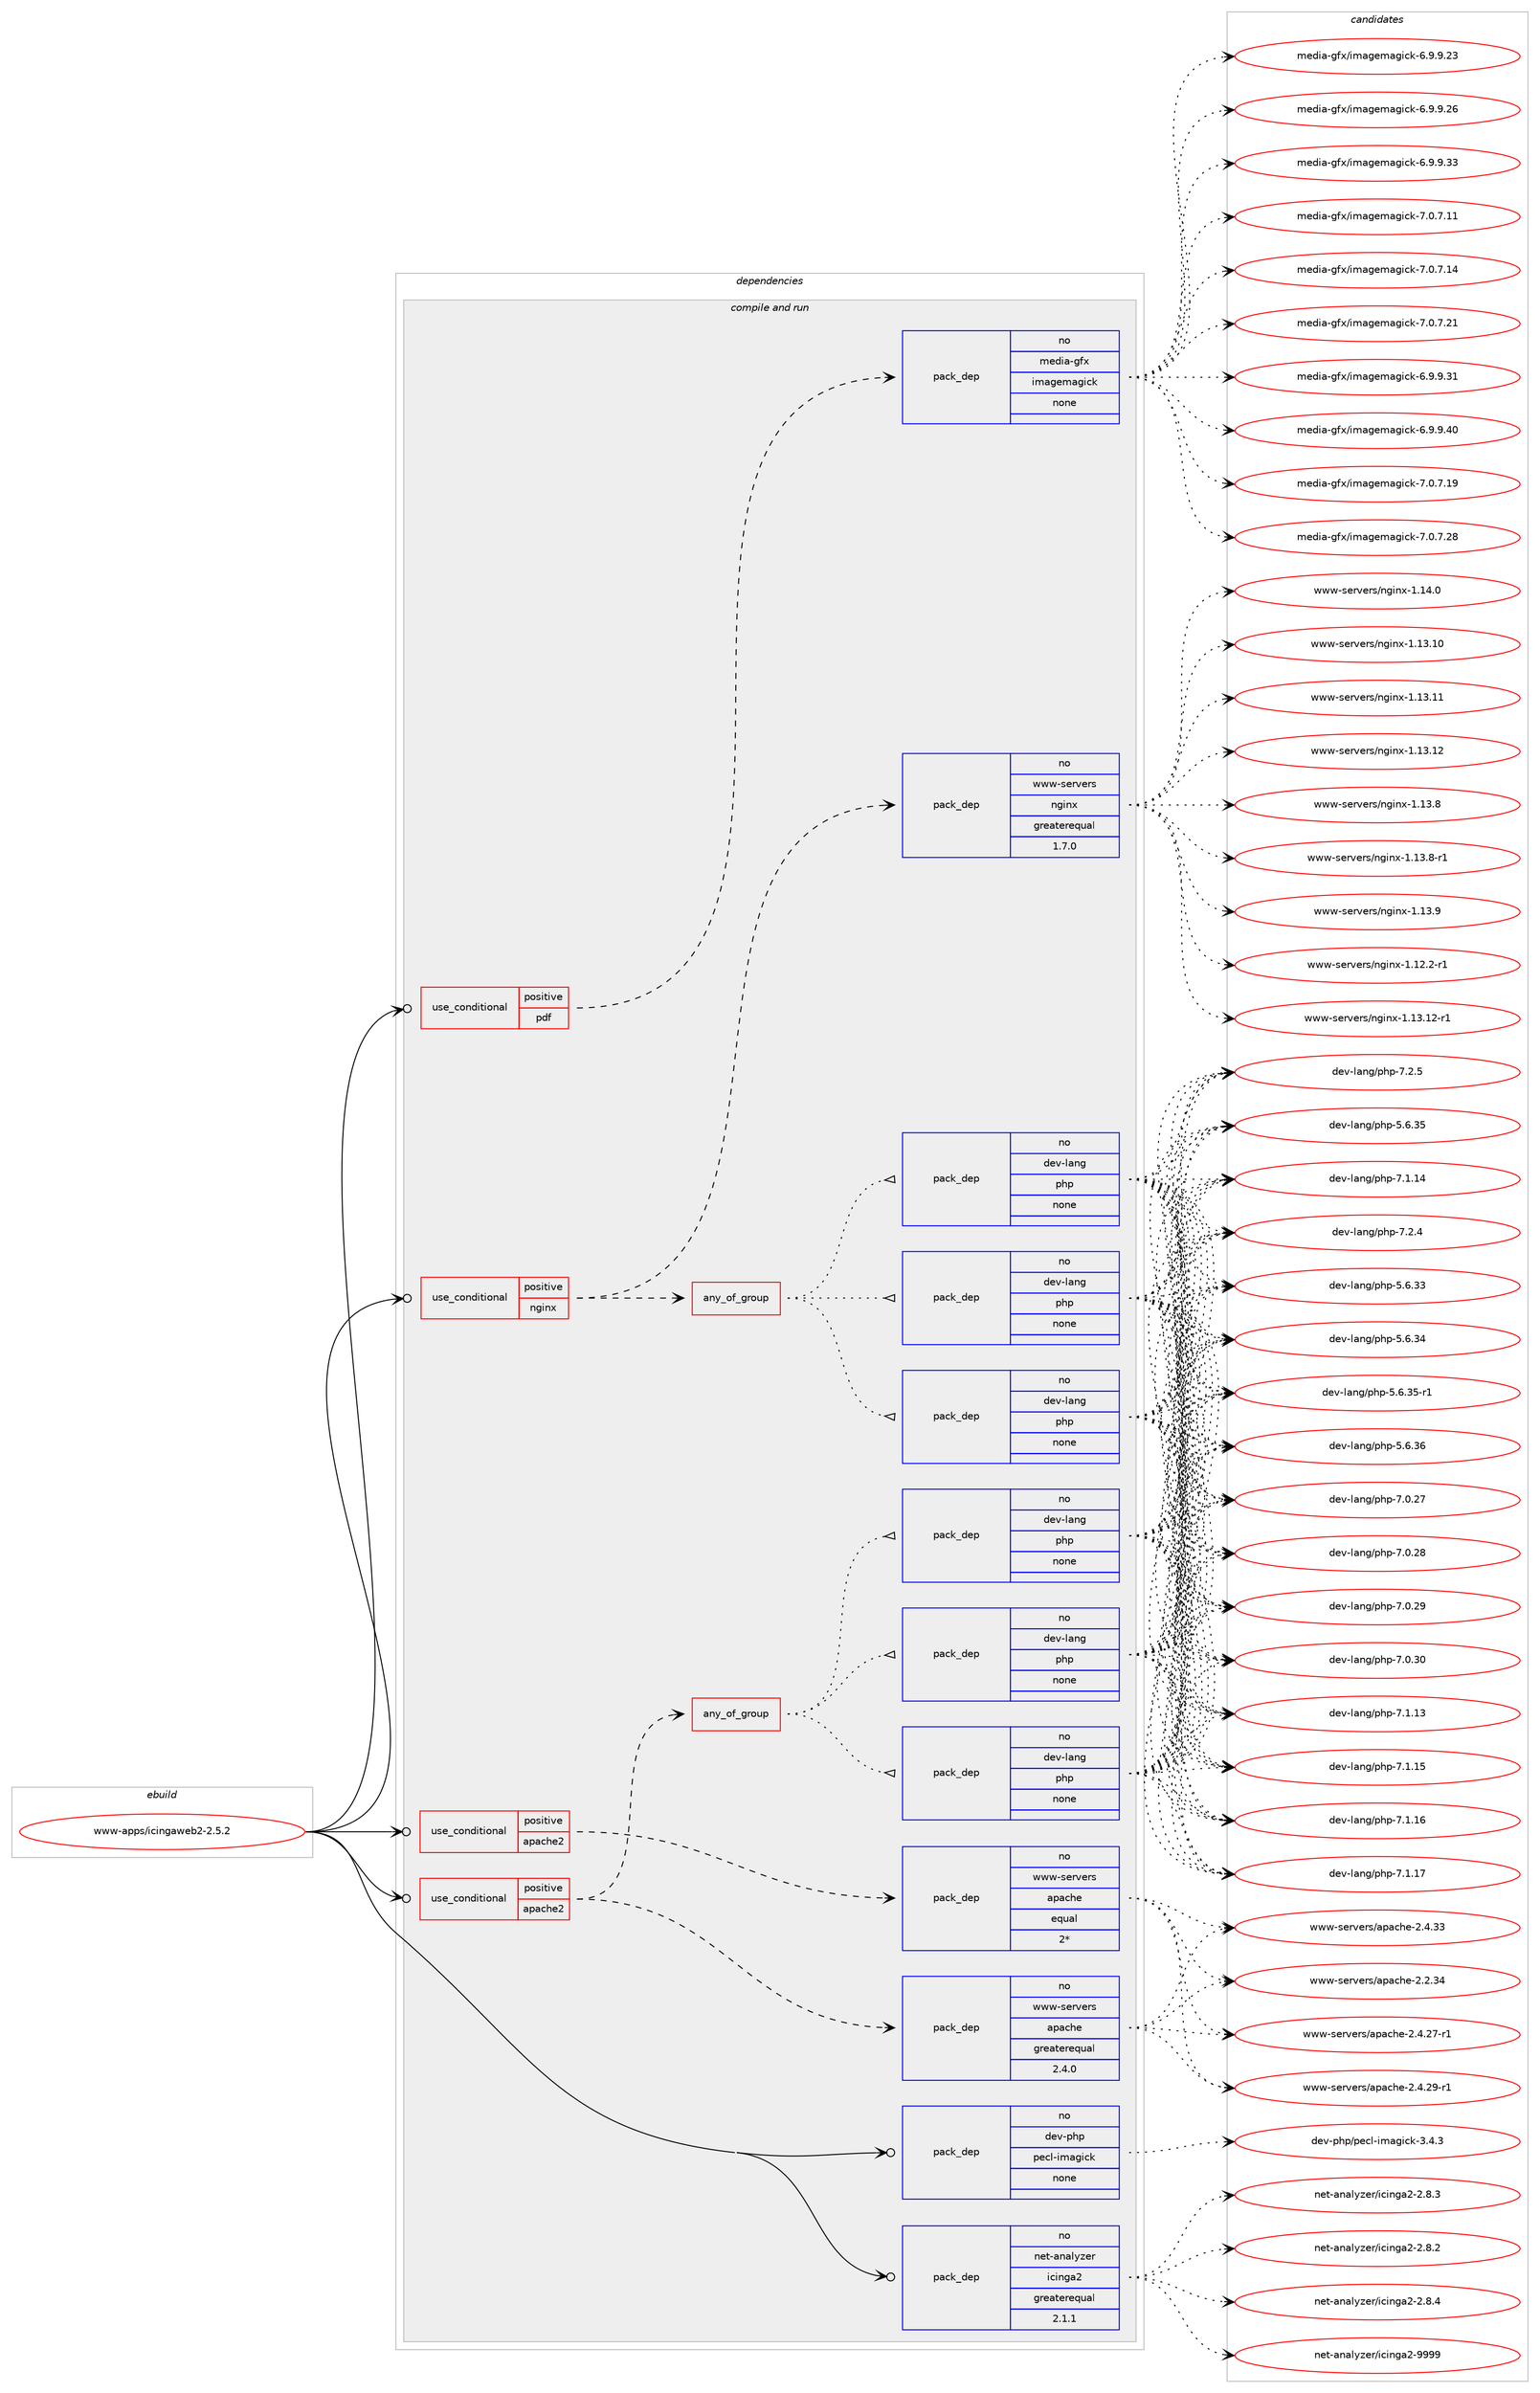 digraph prolog {

# *************
# Graph options
# *************

newrank=true;
concentrate=true;
compound=true;
graph [rankdir=LR,fontname=Helvetica,fontsize=10,ranksep=1.5];#, ranksep=2.5, nodesep=0.2];
edge  [arrowhead=vee];
node  [fontname=Helvetica,fontsize=10];

# **********
# The ebuild
# **********

subgraph cluster_leftcol {
color=gray;
rank=same;
label=<<i>ebuild</i>>;
id [label="www-apps/icingaweb2-2.5.2", color=red, width=4, href="../www-apps/icingaweb2-2.5.2.svg"];
}

# ****************
# The dependencies
# ****************

subgraph cluster_midcol {
color=gray;
label=<<i>dependencies</i>>;
subgraph cluster_compile {
fillcolor="#eeeeee";
style=filled;
label=<<i>compile</i>>;
}
subgraph cluster_compileandrun {
fillcolor="#eeeeee";
style=filled;
label=<<i>compile and run</i>>;
subgraph cond823 {
dependency8894 [label=<<TABLE BORDER="0" CELLBORDER="1" CELLSPACING="0" CELLPADDING="4"><TR><TD ROWSPAN="3" CELLPADDING="10">use_conditional</TD></TR><TR><TD>positive</TD></TR><TR><TD>apache2</TD></TR></TABLE>>, shape=none, color=red];
subgraph pack7966 {
dependency8895 [label=<<TABLE BORDER="0" CELLBORDER="1" CELLSPACING="0" CELLPADDING="4" WIDTH="220"><TR><TD ROWSPAN="6" CELLPADDING="30">pack_dep</TD></TR><TR><TD WIDTH="110">no</TD></TR><TR><TD>www-servers</TD></TR><TR><TD>apache</TD></TR><TR><TD>equal</TD></TR><TR><TD>2*</TD></TR></TABLE>>, shape=none, color=blue];
}
dependency8894:e -> dependency8895:w [weight=20,style="dashed",arrowhead="vee"];
}
id:e -> dependency8894:w [weight=20,style="solid",arrowhead="odotvee"];
subgraph cond824 {
dependency8896 [label=<<TABLE BORDER="0" CELLBORDER="1" CELLSPACING="0" CELLPADDING="4"><TR><TD ROWSPAN="3" CELLPADDING="10">use_conditional</TD></TR><TR><TD>positive</TD></TR><TR><TD>apache2</TD></TR></TABLE>>, shape=none, color=red];
subgraph pack7967 {
dependency8897 [label=<<TABLE BORDER="0" CELLBORDER="1" CELLSPACING="0" CELLPADDING="4" WIDTH="220"><TR><TD ROWSPAN="6" CELLPADDING="30">pack_dep</TD></TR><TR><TD WIDTH="110">no</TD></TR><TR><TD>www-servers</TD></TR><TR><TD>apache</TD></TR><TR><TD>greaterequal</TD></TR><TR><TD>2.4.0</TD></TR></TABLE>>, shape=none, color=blue];
}
dependency8896:e -> dependency8897:w [weight=20,style="dashed",arrowhead="vee"];
subgraph any100 {
dependency8898 [label=<<TABLE BORDER="0" CELLBORDER="1" CELLSPACING="0" CELLPADDING="4"><TR><TD CELLPADDING="10">any_of_group</TD></TR></TABLE>>, shape=none, color=red];subgraph pack7968 {
dependency8899 [label=<<TABLE BORDER="0" CELLBORDER="1" CELLSPACING="0" CELLPADDING="4" WIDTH="220"><TR><TD ROWSPAN="6" CELLPADDING="30">pack_dep</TD></TR><TR><TD WIDTH="110">no</TD></TR><TR><TD>dev-lang</TD></TR><TR><TD>php</TD></TR><TR><TD>none</TD></TR><TR><TD></TD></TR></TABLE>>, shape=none, color=blue];
}
dependency8898:e -> dependency8899:w [weight=20,style="dotted",arrowhead="oinv"];
subgraph pack7969 {
dependency8900 [label=<<TABLE BORDER="0" CELLBORDER="1" CELLSPACING="0" CELLPADDING="4" WIDTH="220"><TR><TD ROWSPAN="6" CELLPADDING="30">pack_dep</TD></TR><TR><TD WIDTH="110">no</TD></TR><TR><TD>dev-lang</TD></TR><TR><TD>php</TD></TR><TR><TD>none</TD></TR><TR><TD></TD></TR></TABLE>>, shape=none, color=blue];
}
dependency8898:e -> dependency8900:w [weight=20,style="dotted",arrowhead="oinv"];
subgraph pack7970 {
dependency8901 [label=<<TABLE BORDER="0" CELLBORDER="1" CELLSPACING="0" CELLPADDING="4" WIDTH="220"><TR><TD ROWSPAN="6" CELLPADDING="30">pack_dep</TD></TR><TR><TD WIDTH="110">no</TD></TR><TR><TD>dev-lang</TD></TR><TR><TD>php</TD></TR><TR><TD>none</TD></TR><TR><TD></TD></TR></TABLE>>, shape=none, color=blue];
}
dependency8898:e -> dependency8901:w [weight=20,style="dotted",arrowhead="oinv"];
}
dependency8896:e -> dependency8898:w [weight=20,style="dashed",arrowhead="vee"];
}
id:e -> dependency8896:w [weight=20,style="solid",arrowhead="odotvee"];
subgraph cond825 {
dependency8902 [label=<<TABLE BORDER="0" CELLBORDER="1" CELLSPACING="0" CELLPADDING="4"><TR><TD ROWSPAN="3" CELLPADDING="10">use_conditional</TD></TR><TR><TD>positive</TD></TR><TR><TD>nginx</TD></TR></TABLE>>, shape=none, color=red];
subgraph pack7971 {
dependency8903 [label=<<TABLE BORDER="0" CELLBORDER="1" CELLSPACING="0" CELLPADDING="4" WIDTH="220"><TR><TD ROWSPAN="6" CELLPADDING="30">pack_dep</TD></TR><TR><TD WIDTH="110">no</TD></TR><TR><TD>www-servers</TD></TR><TR><TD>nginx</TD></TR><TR><TD>greaterequal</TD></TR><TR><TD>1.7.0</TD></TR></TABLE>>, shape=none, color=blue];
}
dependency8902:e -> dependency8903:w [weight=20,style="dashed",arrowhead="vee"];
subgraph any101 {
dependency8904 [label=<<TABLE BORDER="0" CELLBORDER="1" CELLSPACING="0" CELLPADDING="4"><TR><TD CELLPADDING="10">any_of_group</TD></TR></TABLE>>, shape=none, color=red];subgraph pack7972 {
dependency8905 [label=<<TABLE BORDER="0" CELLBORDER="1" CELLSPACING="0" CELLPADDING="4" WIDTH="220"><TR><TD ROWSPAN="6" CELLPADDING="30">pack_dep</TD></TR><TR><TD WIDTH="110">no</TD></TR><TR><TD>dev-lang</TD></TR><TR><TD>php</TD></TR><TR><TD>none</TD></TR><TR><TD></TD></TR></TABLE>>, shape=none, color=blue];
}
dependency8904:e -> dependency8905:w [weight=20,style="dotted",arrowhead="oinv"];
subgraph pack7973 {
dependency8906 [label=<<TABLE BORDER="0" CELLBORDER="1" CELLSPACING="0" CELLPADDING="4" WIDTH="220"><TR><TD ROWSPAN="6" CELLPADDING="30">pack_dep</TD></TR><TR><TD WIDTH="110">no</TD></TR><TR><TD>dev-lang</TD></TR><TR><TD>php</TD></TR><TR><TD>none</TD></TR><TR><TD></TD></TR></TABLE>>, shape=none, color=blue];
}
dependency8904:e -> dependency8906:w [weight=20,style="dotted",arrowhead="oinv"];
subgraph pack7974 {
dependency8907 [label=<<TABLE BORDER="0" CELLBORDER="1" CELLSPACING="0" CELLPADDING="4" WIDTH="220"><TR><TD ROWSPAN="6" CELLPADDING="30">pack_dep</TD></TR><TR><TD WIDTH="110">no</TD></TR><TR><TD>dev-lang</TD></TR><TR><TD>php</TD></TR><TR><TD>none</TD></TR><TR><TD></TD></TR></TABLE>>, shape=none, color=blue];
}
dependency8904:e -> dependency8907:w [weight=20,style="dotted",arrowhead="oinv"];
}
dependency8902:e -> dependency8904:w [weight=20,style="dashed",arrowhead="vee"];
}
id:e -> dependency8902:w [weight=20,style="solid",arrowhead="odotvee"];
subgraph cond826 {
dependency8908 [label=<<TABLE BORDER="0" CELLBORDER="1" CELLSPACING="0" CELLPADDING="4"><TR><TD ROWSPAN="3" CELLPADDING="10">use_conditional</TD></TR><TR><TD>positive</TD></TR><TR><TD>pdf</TD></TR></TABLE>>, shape=none, color=red];
subgraph pack7975 {
dependency8909 [label=<<TABLE BORDER="0" CELLBORDER="1" CELLSPACING="0" CELLPADDING="4" WIDTH="220"><TR><TD ROWSPAN="6" CELLPADDING="30">pack_dep</TD></TR><TR><TD WIDTH="110">no</TD></TR><TR><TD>media-gfx</TD></TR><TR><TD>imagemagick</TD></TR><TR><TD>none</TD></TR><TR><TD></TD></TR></TABLE>>, shape=none, color=blue];
}
dependency8908:e -> dependency8909:w [weight=20,style="dashed",arrowhead="vee"];
}
id:e -> dependency8908:w [weight=20,style="solid",arrowhead="odotvee"];
subgraph pack7976 {
dependency8910 [label=<<TABLE BORDER="0" CELLBORDER="1" CELLSPACING="0" CELLPADDING="4" WIDTH="220"><TR><TD ROWSPAN="6" CELLPADDING="30">pack_dep</TD></TR><TR><TD WIDTH="110">no</TD></TR><TR><TD>dev-php</TD></TR><TR><TD>pecl-imagick</TD></TR><TR><TD>none</TD></TR><TR><TD></TD></TR></TABLE>>, shape=none, color=blue];
}
id:e -> dependency8910:w [weight=20,style="solid",arrowhead="odotvee"];
subgraph pack7977 {
dependency8911 [label=<<TABLE BORDER="0" CELLBORDER="1" CELLSPACING="0" CELLPADDING="4" WIDTH="220"><TR><TD ROWSPAN="6" CELLPADDING="30">pack_dep</TD></TR><TR><TD WIDTH="110">no</TD></TR><TR><TD>net-analyzer</TD></TR><TR><TD>icinga2</TD></TR><TR><TD>greaterequal</TD></TR><TR><TD>2.1.1</TD></TR></TABLE>>, shape=none, color=blue];
}
id:e -> dependency8911:w [weight=20,style="solid",arrowhead="odotvee"];
}
subgraph cluster_run {
fillcolor="#eeeeee";
style=filled;
label=<<i>run</i>>;
}
}

# **************
# The candidates
# **************

subgraph cluster_choices {
rank=same;
color=gray;
label=<<i>candidates</i>>;

subgraph choice7966 {
color=black;
nodesep=1;
choice119119119451151011141181011141154797112979910410145504650465152 [label="www-servers/apache-2.2.34", color=red, width=4,href="../www-servers/apache-2.2.34.svg"];
choice1191191194511510111411810111411547971129799104101455046524650554511449 [label="www-servers/apache-2.4.27-r1", color=red, width=4,href="../www-servers/apache-2.4.27-r1.svg"];
choice1191191194511510111411810111411547971129799104101455046524650574511449 [label="www-servers/apache-2.4.29-r1", color=red, width=4,href="../www-servers/apache-2.4.29-r1.svg"];
choice119119119451151011141181011141154797112979910410145504652465151 [label="www-servers/apache-2.4.33", color=red, width=4,href="../www-servers/apache-2.4.33.svg"];
dependency8895:e -> choice119119119451151011141181011141154797112979910410145504650465152:w [style=dotted,weight="100"];
dependency8895:e -> choice1191191194511510111411810111411547971129799104101455046524650554511449:w [style=dotted,weight="100"];
dependency8895:e -> choice1191191194511510111411810111411547971129799104101455046524650574511449:w [style=dotted,weight="100"];
dependency8895:e -> choice119119119451151011141181011141154797112979910410145504652465151:w [style=dotted,weight="100"];
}
subgraph choice7967 {
color=black;
nodesep=1;
choice119119119451151011141181011141154797112979910410145504650465152 [label="www-servers/apache-2.2.34", color=red, width=4,href="../www-servers/apache-2.2.34.svg"];
choice1191191194511510111411810111411547971129799104101455046524650554511449 [label="www-servers/apache-2.4.27-r1", color=red, width=4,href="../www-servers/apache-2.4.27-r1.svg"];
choice1191191194511510111411810111411547971129799104101455046524650574511449 [label="www-servers/apache-2.4.29-r1", color=red, width=4,href="../www-servers/apache-2.4.29-r1.svg"];
choice119119119451151011141181011141154797112979910410145504652465151 [label="www-servers/apache-2.4.33", color=red, width=4,href="../www-servers/apache-2.4.33.svg"];
dependency8897:e -> choice119119119451151011141181011141154797112979910410145504650465152:w [style=dotted,weight="100"];
dependency8897:e -> choice1191191194511510111411810111411547971129799104101455046524650554511449:w [style=dotted,weight="100"];
dependency8897:e -> choice1191191194511510111411810111411547971129799104101455046524650574511449:w [style=dotted,weight="100"];
dependency8897:e -> choice119119119451151011141181011141154797112979910410145504652465151:w [style=dotted,weight="100"];
}
subgraph choice7968 {
color=black;
nodesep=1;
choice10010111845108971101034711210411245534654465153 [label="dev-lang/php-5.6.35", color=red, width=4,href="../dev-lang/php-5.6.35.svg"];
choice10010111845108971101034711210411245554649464952 [label="dev-lang/php-7.1.14", color=red, width=4,href="../dev-lang/php-7.1.14.svg"];
choice100101118451089711010347112104112455546504652 [label="dev-lang/php-7.2.4", color=red, width=4,href="../dev-lang/php-7.2.4.svg"];
choice10010111845108971101034711210411245534654465151 [label="dev-lang/php-5.6.33", color=red, width=4,href="../dev-lang/php-5.6.33.svg"];
choice10010111845108971101034711210411245534654465152 [label="dev-lang/php-5.6.34", color=red, width=4,href="../dev-lang/php-5.6.34.svg"];
choice100101118451089711010347112104112455346544651534511449 [label="dev-lang/php-5.6.35-r1", color=red, width=4,href="../dev-lang/php-5.6.35-r1.svg"];
choice10010111845108971101034711210411245534654465154 [label="dev-lang/php-5.6.36", color=red, width=4,href="../dev-lang/php-5.6.36.svg"];
choice10010111845108971101034711210411245554648465055 [label="dev-lang/php-7.0.27", color=red, width=4,href="../dev-lang/php-7.0.27.svg"];
choice10010111845108971101034711210411245554648465056 [label="dev-lang/php-7.0.28", color=red, width=4,href="../dev-lang/php-7.0.28.svg"];
choice10010111845108971101034711210411245554648465057 [label="dev-lang/php-7.0.29", color=red, width=4,href="../dev-lang/php-7.0.29.svg"];
choice10010111845108971101034711210411245554648465148 [label="dev-lang/php-7.0.30", color=red, width=4,href="../dev-lang/php-7.0.30.svg"];
choice10010111845108971101034711210411245554649464951 [label="dev-lang/php-7.1.13", color=red, width=4,href="../dev-lang/php-7.1.13.svg"];
choice10010111845108971101034711210411245554649464953 [label="dev-lang/php-7.1.15", color=red, width=4,href="../dev-lang/php-7.1.15.svg"];
choice10010111845108971101034711210411245554649464954 [label="dev-lang/php-7.1.16", color=red, width=4,href="../dev-lang/php-7.1.16.svg"];
choice10010111845108971101034711210411245554649464955 [label="dev-lang/php-7.1.17", color=red, width=4,href="../dev-lang/php-7.1.17.svg"];
choice100101118451089711010347112104112455546504653 [label="dev-lang/php-7.2.5", color=red, width=4,href="../dev-lang/php-7.2.5.svg"];
dependency8899:e -> choice10010111845108971101034711210411245534654465153:w [style=dotted,weight="100"];
dependency8899:e -> choice10010111845108971101034711210411245554649464952:w [style=dotted,weight="100"];
dependency8899:e -> choice100101118451089711010347112104112455546504652:w [style=dotted,weight="100"];
dependency8899:e -> choice10010111845108971101034711210411245534654465151:w [style=dotted,weight="100"];
dependency8899:e -> choice10010111845108971101034711210411245534654465152:w [style=dotted,weight="100"];
dependency8899:e -> choice100101118451089711010347112104112455346544651534511449:w [style=dotted,weight="100"];
dependency8899:e -> choice10010111845108971101034711210411245534654465154:w [style=dotted,weight="100"];
dependency8899:e -> choice10010111845108971101034711210411245554648465055:w [style=dotted,weight="100"];
dependency8899:e -> choice10010111845108971101034711210411245554648465056:w [style=dotted,weight="100"];
dependency8899:e -> choice10010111845108971101034711210411245554648465057:w [style=dotted,weight="100"];
dependency8899:e -> choice10010111845108971101034711210411245554648465148:w [style=dotted,weight="100"];
dependency8899:e -> choice10010111845108971101034711210411245554649464951:w [style=dotted,weight="100"];
dependency8899:e -> choice10010111845108971101034711210411245554649464953:w [style=dotted,weight="100"];
dependency8899:e -> choice10010111845108971101034711210411245554649464954:w [style=dotted,weight="100"];
dependency8899:e -> choice10010111845108971101034711210411245554649464955:w [style=dotted,weight="100"];
dependency8899:e -> choice100101118451089711010347112104112455546504653:w [style=dotted,weight="100"];
}
subgraph choice7969 {
color=black;
nodesep=1;
choice10010111845108971101034711210411245534654465153 [label="dev-lang/php-5.6.35", color=red, width=4,href="../dev-lang/php-5.6.35.svg"];
choice10010111845108971101034711210411245554649464952 [label="dev-lang/php-7.1.14", color=red, width=4,href="../dev-lang/php-7.1.14.svg"];
choice100101118451089711010347112104112455546504652 [label="dev-lang/php-7.2.4", color=red, width=4,href="../dev-lang/php-7.2.4.svg"];
choice10010111845108971101034711210411245534654465151 [label="dev-lang/php-5.6.33", color=red, width=4,href="../dev-lang/php-5.6.33.svg"];
choice10010111845108971101034711210411245534654465152 [label="dev-lang/php-5.6.34", color=red, width=4,href="../dev-lang/php-5.6.34.svg"];
choice100101118451089711010347112104112455346544651534511449 [label="dev-lang/php-5.6.35-r1", color=red, width=4,href="../dev-lang/php-5.6.35-r1.svg"];
choice10010111845108971101034711210411245534654465154 [label="dev-lang/php-5.6.36", color=red, width=4,href="../dev-lang/php-5.6.36.svg"];
choice10010111845108971101034711210411245554648465055 [label="dev-lang/php-7.0.27", color=red, width=4,href="../dev-lang/php-7.0.27.svg"];
choice10010111845108971101034711210411245554648465056 [label="dev-lang/php-7.0.28", color=red, width=4,href="../dev-lang/php-7.0.28.svg"];
choice10010111845108971101034711210411245554648465057 [label="dev-lang/php-7.0.29", color=red, width=4,href="../dev-lang/php-7.0.29.svg"];
choice10010111845108971101034711210411245554648465148 [label="dev-lang/php-7.0.30", color=red, width=4,href="../dev-lang/php-7.0.30.svg"];
choice10010111845108971101034711210411245554649464951 [label="dev-lang/php-7.1.13", color=red, width=4,href="../dev-lang/php-7.1.13.svg"];
choice10010111845108971101034711210411245554649464953 [label="dev-lang/php-7.1.15", color=red, width=4,href="../dev-lang/php-7.1.15.svg"];
choice10010111845108971101034711210411245554649464954 [label="dev-lang/php-7.1.16", color=red, width=4,href="../dev-lang/php-7.1.16.svg"];
choice10010111845108971101034711210411245554649464955 [label="dev-lang/php-7.1.17", color=red, width=4,href="../dev-lang/php-7.1.17.svg"];
choice100101118451089711010347112104112455546504653 [label="dev-lang/php-7.2.5", color=red, width=4,href="../dev-lang/php-7.2.5.svg"];
dependency8900:e -> choice10010111845108971101034711210411245534654465153:w [style=dotted,weight="100"];
dependency8900:e -> choice10010111845108971101034711210411245554649464952:w [style=dotted,weight="100"];
dependency8900:e -> choice100101118451089711010347112104112455546504652:w [style=dotted,weight="100"];
dependency8900:e -> choice10010111845108971101034711210411245534654465151:w [style=dotted,weight="100"];
dependency8900:e -> choice10010111845108971101034711210411245534654465152:w [style=dotted,weight="100"];
dependency8900:e -> choice100101118451089711010347112104112455346544651534511449:w [style=dotted,weight="100"];
dependency8900:e -> choice10010111845108971101034711210411245534654465154:w [style=dotted,weight="100"];
dependency8900:e -> choice10010111845108971101034711210411245554648465055:w [style=dotted,weight="100"];
dependency8900:e -> choice10010111845108971101034711210411245554648465056:w [style=dotted,weight="100"];
dependency8900:e -> choice10010111845108971101034711210411245554648465057:w [style=dotted,weight="100"];
dependency8900:e -> choice10010111845108971101034711210411245554648465148:w [style=dotted,weight="100"];
dependency8900:e -> choice10010111845108971101034711210411245554649464951:w [style=dotted,weight="100"];
dependency8900:e -> choice10010111845108971101034711210411245554649464953:w [style=dotted,weight="100"];
dependency8900:e -> choice10010111845108971101034711210411245554649464954:w [style=dotted,weight="100"];
dependency8900:e -> choice10010111845108971101034711210411245554649464955:w [style=dotted,weight="100"];
dependency8900:e -> choice100101118451089711010347112104112455546504653:w [style=dotted,weight="100"];
}
subgraph choice7970 {
color=black;
nodesep=1;
choice10010111845108971101034711210411245534654465153 [label="dev-lang/php-5.6.35", color=red, width=4,href="../dev-lang/php-5.6.35.svg"];
choice10010111845108971101034711210411245554649464952 [label="dev-lang/php-7.1.14", color=red, width=4,href="../dev-lang/php-7.1.14.svg"];
choice100101118451089711010347112104112455546504652 [label="dev-lang/php-7.2.4", color=red, width=4,href="../dev-lang/php-7.2.4.svg"];
choice10010111845108971101034711210411245534654465151 [label="dev-lang/php-5.6.33", color=red, width=4,href="../dev-lang/php-5.6.33.svg"];
choice10010111845108971101034711210411245534654465152 [label="dev-lang/php-5.6.34", color=red, width=4,href="../dev-lang/php-5.6.34.svg"];
choice100101118451089711010347112104112455346544651534511449 [label="dev-lang/php-5.6.35-r1", color=red, width=4,href="../dev-lang/php-5.6.35-r1.svg"];
choice10010111845108971101034711210411245534654465154 [label="dev-lang/php-5.6.36", color=red, width=4,href="../dev-lang/php-5.6.36.svg"];
choice10010111845108971101034711210411245554648465055 [label="dev-lang/php-7.0.27", color=red, width=4,href="../dev-lang/php-7.0.27.svg"];
choice10010111845108971101034711210411245554648465056 [label="dev-lang/php-7.0.28", color=red, width=4,href="../dev-lang/php-7.0.28.svg"];
choice10010111845108971101034711210411245554648465057 [label="dev-lang/php-7.0.29", color=red, width=4,href="../dev-lang/php-7.0.29.svg"];
choice10010111845108971101034711210411245554648465148 [label="dev-lang/php-7.0.30", color=red, width=4,href="../dev-lang/php-7.0.30.svg"];
choice10010111845108971101034711210411245554649464951 [label="dev-lang/php-7.1.13", color=red, width=4,href="../dev-lang/php-7.1.13.svg"];
choice10010111845108971101034711210411245554649464953 [label="dev-lang/php-7.1.15", color=red, width=4,href="../dev-lang/php-7.1.15.svg"];
choice10010111845108971101034711210411245554649464954 [label="dev-lang/php-7.1.16", color=red, width=4,href="../dev-lang/php-7.1.16.svg"];
choice10010111845108971101034711210411245554649464955 [label="dev-lang/php-7.1.17", color=red, width=4,href="../dev-lang/php-7.1.17.svg"];
choice100101118451089711010347112104112455546504653 [label="dev-lang/php-7.2.5", color=red, width=4,href="../dev-lang/php-7.2.5.svg"];
dependency8901:e -> choice10010111845108971101034711210411245534654465153:w [style=dotted,weight="100"];
dependency8901:e -> choice10010111845108971101034711210411245554649464952:w [style=dotted,weight="100"];
dependency8901:e -> choice100101118451089711010347112104112455546504652:w [style=dotted,weight="100"];
dependency8901:e -> choice10010111845108971101034711210411245534654465151:w [style=dotted,weight="100"];
dependency8901:e -> choice10010111845108971101034711210411245534654465152:w [style=dotted,weight="100"];
dependency8901:e -> choice100101118451089711010347112104112455346544651534511449:w [style=dotted,weight="100"];
dependency8901:e -> choice10010111845108971101034711210411245534654465154:w [style=dotted,weight="100"];
dependency8901:e -> choice10010111845108971101034711210411245554648465055:w [style=dotted,weight="100"];
dependency8901:e -> choice10010111845108971101034711210411245554648465056:w [style=dotted,weight="100"];
dependency8901:e -> choice10010111845108971101034711210411245554648465057:w [style=dotted,weight="100"];
dependency8901:e -> choice10010111845108971101034711210411245554648465148:w [style=dotted,weight="100"];
dependency8901:e -> choice10010111845108971101034711210411245554649464951:w [style=dotted,weight="100"];
dependency8901:e -> choice10010111845108971101034711210411245554649464953:w [style=dotted,weight="100"];
dependency8901:e -> choice10010111845108971101034711210411245554649464954:w [style=dotted,weight="100"];
dependency8901:e -> choice10010111845108971101034711210411245554649464955:w [style=dotted,weight="100"];
dependency8901:e -> choice100101118451089711010347112104112455546504653:w [style=dotted,weight="100"];
}
subgraph choice7971 {
color=black;
nodesep=1;
choice11911911945115101114118101114115471101031051101204549464951464948 [label="www-servers/nginx-1.13.10", color=red, width=4,href="../www-servers/nginx-1.13.10.svg"];
choice11911911945115101114118101114115471101031051101204549464951464949 [label="www-servers/nginx-1.13.11", color=red, width=4,href="../www-servers/nginx-1.13.11.svg"];
choice11911911945115101114118101114115471101031051101204549464951464950 [label="www-servers/nginx-1.13.12", color=red, width=4,href="../www-servers/nginx-1.13.12.svg"];
choice119119119451151011141181011141154711010310511012045494649514656 [label="www-servers/nginx-1.13.8", color=red, width=4,href="../www-servers/nginx-1.13.8.svg"];
choice1191191194511510111411810111411547110103105110120454946495146564511449 [label="www-servers/nginx-1.13.8-r1", color=red, width=4,href="../www-servers/nginx-1.13.8-r1.svg"];
choice119119119451151011141181011141154711010310511012045494649514657 [label="www-servers/nginx-1.13.9", color=red, width=4,href="../www-servers/nginx-1.13.9.svg"];
choice1191191194511510111411810111411547110103105110120454946495046504511449 [label="www-servers/nginx-1.12.2-r1", color=red, width=4,href="../www-servers/nginx-1.12.2-r1.svg"];
choice119119119451151011141181011141154711010310511012045494649514649504511449 [label="www-servers/nginx-1.13.12-r1", color=red, width=4,href="../www-servers/nginx-1.13.12-r1.svg"];
choice119119119451151011141181011141154711010310511012045494649524648 [label="www-servers/nginx-1.14.0", color=red, width=4,href="../www-servers/nginx-1.14.0.svg"];
dependency8903:e -> choice11911911945115101114118101114115471101031051101204549464951464948:w [style=dotted,weight="100"];
dependency8903:e -> choice11911911945115101114118101114115471101031051101204549464951464949:w [style=dotted,weight="100"];
dependency8903:e -> choice11911911945115101114118101114115471101031051101204549464951464950:w [style=dotted,weight="100"];
dependency8903:e -> choice119119119451151011141181011141154711010310511012045494649514656:w [style=dotted,weight="100"];
dependency8903:e -> choice1191191194511510111411810111411547110103105110120454946495146564511449:w [style=dotted,weight="100"];
dependency8903:e -> choice119119119451151011141181011141154711010310511012045494649514657:w [style=dotted,weight="100"];
dependency8903:e -> choice1191191194511510111411810111411547110103105110120454946495046504511449:w [style=dotted,weight="100"];
dependency8903:e -> choice119119119451151011141181011141154711010310511012045494649514649504511449:w [style=dotted,weight="100"];
dependency8903:e -> choice119119119451151011141181011141154711010310511012045494649524648:w [style=dotted,weight="100"];
}
subgraph choice7972 {
color=black;
nodesep=1;
choice10010111845108971101034711210411245534654465153 [label="dev-lang/php-5.6.35", color=red, width=4,href="../dev-lang/php-5.6.35.svg"];
choice10010111845108971101034711210411245554649464952 [label="dev-lang/php-7.1.14", color=red, width=4,href="../dev-lang/php-7.1.14.svg"];
choice100101118451089711010347112104112455546504652 [label="dev-lang/php-7.2.4", color=red, width=4,href="../dev-lang/php-7.2.4.svg"];
choice10010111845108971101034711210411245534654465151 [label="dev-lang/php-5.6.33", color=red, width=4,href="../dev-lang/php-5.6.33.svg"];
choice10010111845108971101034711210411245534654465152 [label="dev-lang/php-5.6.34", color=red, width=4,href="../dev-lang/php-5.6.34.svg"];
choice100101118451089711010347112104112455346544651534511449 [label="dev-lang/php-5.6.35-r1", color=red, width=4,href="../dev-lang/php-5.6.35-r1.svg"];
choice10010111845108971101034711210411245534654465154 [label="dev-lang/php-5.6.36", color=red, width=4,href="../dev-lang/php-5.6.36.svg"];
choice10010111845108971101034711210411245554648465055 [label="dev-lang/php-7.0.27", color=red, width=4,href="../dev-lang/php-7.0.27.svg"];
choice10010111845108971101034711210411245554648465056 [label="dev-lang/php-7.0.28", color=red, width=4,href="../dev-lang/php-7.0.28.svg"];
choice10010111845108971101034711210411245554648465057 [label="dev-lang/php-7.0.29", color=red, width=4,href="../dev-lang/php-7.0.29.svg"];
choice10010111845108971101034711210411245554648465148 [label="dev-lang/php-7.0.30", color=red, width=4,href="../dev-lang/php-7.0.30.svg"];
choice10010111845108971101034711210411245554649464951 [label="dev-lang/php-7.1.13", color=red, width=4,href="../dev-lang/php-7.1.13.svg"];
choice10010111845108971101034711210411245554649464953 [label="dev-lang/php-7.1.15", color=red, width=4,href="../dev-lang/php-7.1.15.svg"];
choice10010111845108971101034711210411245554649464954 [label="dev-lang/php-7.1.16", color=red, width=4,href="../dev-lang/php-7.1.16.svg"];
choice10010111845108971101034711210411245554649464955 [label="dev-lang/php-7.1.17", color=red, width=4,href="../dev-lang/php-7.1.17.svg"];
choice100101118451089711010347112104112455546504653 [label="dev-lang/php-7.2.5", color=red, width=4,href="../dev-lang/php-7.2.5.svg"];
dependency8905:e -> choice10010111845108971101034711210411245534654465153:w [style=dotted,weight="100"];
dependency8905:e -> choice10010111845108971101034711210411245554649464952:w [style=dotted,weight="100"];
dependency8905:e -> choice100101118451089711010347112104112455546504652:w [style=dotted,weight="100"];
dependency8905:e -> choice10010111845108971101034711210411245534654465151:w [style=dotted,weight="100"];
dependency8905:e -> choice10010111845108971101034711210411245534654465152:w [style=dotted,weight="100"];
dependency8905:e -> choice100101118451089711010347112104112455346544651534511449:w [style=dotted,weight="100"];
dependency8905:e -> choice10010111845108971101034711210411245534654465154:w [style=dotted,weight="100"];
dependency8905:e -> choice10010111845108971101034711210411245554648465055:w [style=dotted,weight="100"];
dependency8905:e -> choice10010111845108971101034711210411245554648465056:w [style=dotted,weight="100"];
dependency8905:e -> choice10010111845108971101034711210411245554648465057:w [style=dotted,weight="100"];
dependency8905:e -> choice10010111845108971101034711210411245554648465148:w [style=dotted,weight="100"];
dependency8905:e -> choice10010111845108971101034711210411245554649464951:w [style=dotted,weight="100"];
dependency8905:e -> choice10010111845108971101034711210411245554649464953:w [style=dotted,weight="100"];
dependency8905:e -> choice10010111845108971101034711210411245554649464954:w [style=dotted,weight="100"];
dependency8905:e -> choice10010111845108971101034711210411245554649464955:w [style=dotted,weight="100"];
dependency8905:e -> choice100101118451089711010347112104112455546504653:w [style=dotted,weight="100"];
}
subgraph choice7973 {
color=black;
nodesep=1;
choice10010111845108971101034711210411245534654465153 [label="dev-lang/php-5.6.35", color=red, width=4,href="../dev-lang/php-5.6.35.svg"];
choice10010111845108971101034711210411245554649464952 [label="dev-lang/php-7.1.14", color=red, width=4,href="../dev-lang/php-7.1.14.svg"];
choice100101118451089711010347112104112455546504652 [label="dev-lang/php-7.2.4", color=red, width=4,href="../dev-lang/php-7.2.4.svg"];
choice10010111845108971101034711210411245534654465151 [label="dev-lang/php-5.6.33", color=red, width=4,href="../dev-lang/php-5.6.33.svg"];
choice10010111845108971101034711210411245534654465152 [label="dev-lang/php-5.6.34", color=red, width=4,href="../dev-lang/php-5.6.34.svg"];
choice100101118451089711010347112104112455346544651534511449 [label="dev-lang/php-5.6.35-r1", color=red, width=4,href="../dev-lang/php-5.6.35-r1.svg"];
choice10010111845108971101034711210411245534654465154 [label="dev-lang/php-5.6.36", color=red, width=4,href="../dev-lang/php-5.6.36.svg"];
choice10010111845108971101034711210411245554648465055 [label="dev-lang/php-7.0.27", color=red, width=4,href="../dev-lang/php-7.0.27.svg"];
choice10010111845108971101034711210411245554648465056 [label="dev-lang/php-7.0.28", color=red, width=4,href="../dev-lang/php-7.0.28.svg"];
choice10010111845108971101034711210411245554648465057 [label="dev-lang/php-7.0.29", color=red, width=4,href="../dev-lang/php-7.0.29.svg"];
choice10010111845108971101034711210411245554648465148 [label="dev-lang/php-7.0.30", color=red, width=4,href="../dev-lang/php-7.0.30.svg"];
choice10010111845108971101034711210411245554649464951 [label="dev-lang/php-7.1.13", color=red, width=4,href="../dev-lang/php-7.1.13.svg"];
choice10010111845108971101034711210411245554649464953 [label="dev-lang/php-7.1.15", color=red, width=4,href="../dev-lang/php-7.1.15.svg"];
choice10010111845108971101034711210411245554649464954 [label="dev-lang/php-7.1.16", color=red, width=4,href="../dev-lang/php-7.1.16.svg"];
choice10010111845108971101034711210411245554649464955 [label="dev-lang/php-7.1.17", color=red, width=4,href="../dev-lang/php-7.1.17.svg"];
choice100101118451089711010347112104112455546504653 [label="dev-lang/php-7.2.5", color=red, width=4,href="../dev-lang/php-7.2.5.svg"];
dependency8906:e -> choice10010111845108971101034711210411245534654465153:w [style=dotted,weight="100"];
dependency8906:e -> choice10010111845108971101034711210411245554649464952:w [style=dotted,weight="100"];
dependency8906:e -> choice100101118451089711010347112104112455546504652:w [style=dotted,weight="100"];
dependency8906:e -> choice10010111845108971101034711210411245534654465151:w [style=dotted,weight="100"];
dependency8906:e -> choice10010111845108971101034711210411245534654465152:w [style=dotted,weight="100"];
dependency8906:e -> choice100101118451089711010347112104112455346544651534511449:w [style=dotted,weight="100"];
dependency8906:e -> choice10010111845108971101034711210411245534654465154:w [style=dotted,weight="100"];
dependency8906:e -> choice10010111845108971101034711210411245554648465055:w [style=dotted,weight="100"];
dependency8906:e -> choice10010111845108971101034711210411245554648465056:w [style=dotted,weight="100"];
dependency8906:e -> choice10010111845108971101034711210411245554648465057:w [style=dotted,weight="100"];
dependency8906:e -> choice10010111845108971101034711210411245554648465148:w [style=dotted,weight="100"];
dependency8906:e -> choice10010111845108971101034711210411245554649464951:w [style=dotted,weight="100"];
dependency8906:e -> choice10010111845108971101034711210411245554649464953:w [style=dotted,weight="100"];
dependency8906:e -> choice10010111845108971101034711210411245554649464954:w [style=dotted,weight="100"];
dependency8906:e -> choice10010111845108971101034711210411245554649464955:w [style=dotted,weight="100"];
dependency8906:e -> choice100101118451089711010347112104112455546504653:w [style=dotted,weight="100"];
}
subgraph choice7974 {
color=black;
nodesep=1;
choice10010111845108971101034711210411245534654465153 [label="dev-lang/php-5.6.35", color=red, width=4,href="../dev-lang/php-5.6.35.svg"];
choice10010111845108971101034711210411245554649464952 [label="dev-lang/php-7.1.14", color=red, width=4,href="../dev-lang/php-7.1.14.svg"];
choice100101118451089711010347112104112455546504652 [label="dev-lang/php-7.2.4", color=red, width=4,href="../dev-lang/php-7.2.4.svg"];
choice10010111845108971101034711210411245534654465151 [label="dev-lang/php-5.6.33", color=red, width=4,href="../dev-lang/php-5.6.33.svg"];
choice10010111845108971101034711210411245534654465152 [label="dev-lang/php-5.6.34", color=red, width=4,href="../dev-lang/php-5.6.34.svg"];
choice100101118451089711010347112104112455346544651534511449 [label="dev-lang/php-5.6.35-r1", color=red, width=4,href="../dev-lang/php-5.6.35-r1.svg"];
choice10010111845108971101034711210411245534654465154 [label="dev-lang/php-5.6.36", color=red, width=4,href="../dev-lang/php-5.6.36.svg"];
choice10010111845108971101034711210411245554648465055 [label="dev-lang/php-7.0.27", color=red, width=4,href="../dev-lang/php-7.0.27.svg"];
choice10010111845108971101034711210411245554648465056 [label="dev-lang/php-7.0.28", color=red, width=4,href="../dev-lang/php-7.0.28.svg"];
choice10010111845108971101034711210411245554648465057 [label="dev-lang/php-7.0.29", color=red, width=4,href="../dev-lang/php-7.0.29.svg"];
choice10010111845108971101034711210411245554648465148 [label="dev-lang/php-7.0.30", color=red, width=4,href="../dev-lang/php-7.0.30.svg"];
choice10010111845108971101034711210411245554649464951 [label="dev-lang/php-7.1.13", color=red, width=4,href="../dev-lang/php-7.1.13.svg"];
choice10010111845108971101034711210411245554649464953 [label="dev-lang/php-7.1.15", color=red, width=4,href="../dev-lang/php-7.1.15.svg"];
choice10010111845108971101034711210411245554649464954 [label="dev-lang/php-7.1.16", color=red, width=4,href="../dev-lang/php-7.1.16.svg"];
choice10010111845108971101034711210411245554649464955 [label="dev-lang/php-7.1.17", color=red, width=4,href="../dev-lang/php-7.1.17.svg"];
choice100101118451089711010347112104112455546504653 [label="dev-lang/php-7.2.5", color=red, width=4,href="../dev-lang/php-7.2.5.svg"];
dependency8907:e -> choice10010111845108971101034711210411245534654465153:w [style=dotted,weight="100"];
dependency8907:e -> choice10010111845108971101034711210411245554649464952:w [style=dotted,weight="100"];
dependency8907:e -> choice100101118451089711010347112104112455546504652:w [style=dotted,weight="100"];
dependency8907:e -> choice10010111845108971101034711210411245534654465151:w [style=dotted,weight="100"];
dependency8907:e -> choice10010111845108971101034711210411245534654465152:w [style=dotted,weight="100"];
dependency8907:e -> choice100101118451089711010347112104112455346544651534511449:w [style=dotted,weight="100"];
dependency8907:e -> choice10010111845108971101034711210411245534654465154:w [style=dotted,weight="100"];
dependency8907:e -> choice10010111845108971101034711210411245554648465055:w [style=dotted,weight="100"];
dependency8907:e -> choice10010111845108971101034711210411245554648465056:w [style=dotted,weight="100"];
dependency8907:e -> choice10010111845108971101034711210411245554648465057:w [style=dotted,weight="100"];
dependency8907:e -> choice10010111845108971101034711210411245554648465148:w [style=dotted,weight="100"];
dependency8907:e -> choice10010111845108971101034711210411245554649464951:w [style=dotted,weight="100"];
dependency8907:e -> choice10010111845108971101034711210411245554649464953:w [style=dotted,weight="100"];
dependency8907:e -> choice10010111845108971101034711210411245554649464954:w [style=dotted,weight="100"];
dependency8907:e -> choice10010111845108971101034711210411245554649464955:w [style=dotted,weight="100"];
dependency8907:e -> choice100101118451089711010347112104112455546504653:w [style=dotted,weight="100"];
}
subgraph choice7975 {
color=black;
nodesep=1;
choice109101100105974510310212047105109971031011099710310599107455446574657465051 [label="media-gfx/imagemagick-6.9.9.23", color=red, width=4,href="../media-gfx/imagemagick-6.9.9.23.svg"];
choice109101100105974510310212047105109971031011099710310599107455446574657465054 [label="media-gfx/imagemagick-6.9.9.26", color=red, width=4,href="../media-gfx/imagemagick-6.9.9.26.svg"];
choice109101100105974510310212047105109971031011099710310599107455446574657465151 [label="media-gfx/imagemagick-6.9.9.33", color=red, width=4,href="../media-gfx/imagemagick-6.9.9.33.svg"];
choice109101100105974510310212047105109971031011099710310599107455546484655464949 [label="media-gfx/imagemagick-7.0.7.11", color=red, width=4,href="../media-gfx/imagemagick-7.0.7.11.svg"];
choice109101100105974510310212047105109971031011099710310599107455546484655464952 [label="media-gfx/imagemagick-7.0.7.14", color=red, width=4,href="../media-gfx/imagemagick-7.0.7.14.svg"];
choice109101100105974510310212047105109971031011099710310599107455546484655465049 [label="media-gfx/imagemagick-7.0.7.21", color=red, width=4,href="../media-gfx/imagemagick-7.0.7.21.svg"];
choice109101100105974510310212047105109971031011099710310599107455446574657465149 [label="media-gfx/imagemagick-6.9.9.31", color=red, width=4,href="../media-gfx/imagemagick-6.9.9.31.svg"];
choice109101100105974510310212047105109971031011099710310599107455446574657465248 [label="media-gfx/imagemagick-6.9.9.40", color=red, width=4,href="../media-gfx/imagemagick-6.9.9.40.svg"];
choice109101100105974510310212047105109971031011099710310599107455546484655464957 [label="media-gfx/imagemagick-7.0.7.19", color=red, width=4,href="../media-gfx/imagemagick-7.0.7.19.svg"];
choice109101100105974510310212047105109971031011099710310599107455546484655465056 [label="media-gfx/imagemagick-7.0.7.28", color=red, width=4,href="../media-gfx/imagemagick-7.0.7.28.svg"];
dependency8909:e -> choice109101100105974510310212047105109971031011099710310599107455446574657465051:w [style=dotted,weight="100"];
dependency8909:e -> choice109101100105974510310212047105109971031011099710310599107455446574657465054:w [style=dotted,weight="100"];
dependency8909:e -> choice109101100105974510310212047105109971031011099710310599107455446574657465151:w [style=dotted,weight="100"];
dependency8909:e -> choice109101100105974510310212047105109971031011099710310599107455546484655464949:w [style=dotted,weight="100"];
dependency8909:e -> choice109101100105974510310212047105109971031011099710310599107455546484655464952:w [style=dotted,weight="100"];
dependency8909:e -> choice109101100105974510310212047105109971031011099710310599107455546484655465049:w [style=dotted,weight="100"];
dependency8909:e -> choice109101100105974510310212047105109971031011099710310599107455446574657465149:w [style=dotted,weight="100"];
dependency8909:e -> choice109101100105974510310212047105109971031011099710310599107455446574657465248:w [style=dotted,weight="100"];
dependency8909:e -> choice109101100105974510310212047105109971031011099710310599107455546484655464957:w [style=dotted,weight="100"];
dependency8909:e -> choice109101100105974510310212047105109971031011099710310599107455546484655465056:w [style=dotted,weight="100"];
}
subgraph choice7976 {
color=black;
nodesep=1;
choice100101118451121041124711210199108451051099710310599107455146524651 [label="dev-php/pecl-imagick-3.4.3", color=red, width=4,href="../dev-php/pecl-imagick-3.4.3.svg"];
dependency8910:e -> choice100101118451121041124711210199108451051099710310599107455146524651:w [style=dotted,weight="100"];
}
subgraph choice7977 {
color=black;
nodesep=1;
choice11010111645971109710812112210111447105991051101039750455046564651 [label="net-analyzer/icinga2-2.8.3", color=red, width=4,href="../net-analyzer/icinga2-2.8.3.svg"];
choice11010111645971109710812112210111447105991051101039750455046564650 [label="net-analyzer/icinga2-2.8.2", color=red, width=4,href="../net-analyzer/icinga2-2.8.2.svg"];
choice11010111645971109710812112210111447105991051101039750455046564652 [label="net-analyzer/icinga2-2.8.4", color=red, width=4,href="../net-analyzer/icinga2-2.8.4.svg"];
choice110101116459711097108121122101114471059910511010397504557575757 [label="net-analyzer/icinga2-9999", color=red, width=4,href="../net-analyzer/icinga2-9999.svg"];
dependency8911:e -> choice11010111645971109710812112210111447105991051101039750455046564651:w [style=dotted,weight="100"];
dependency8911:e -> choice11010111645971109710812112210111447105991051101039750455046564650:w [style=dotted,weight="100"];
dependency8911:e -> choice11010111645971109710812112210111447105991051101039750455046564652:w [style=dotted,weight="100"];
dependency8911:e -> choice110101116459711097108121122101114471059910511010397504557575757:w [style=dotted,weight="100"];
}
}

}
